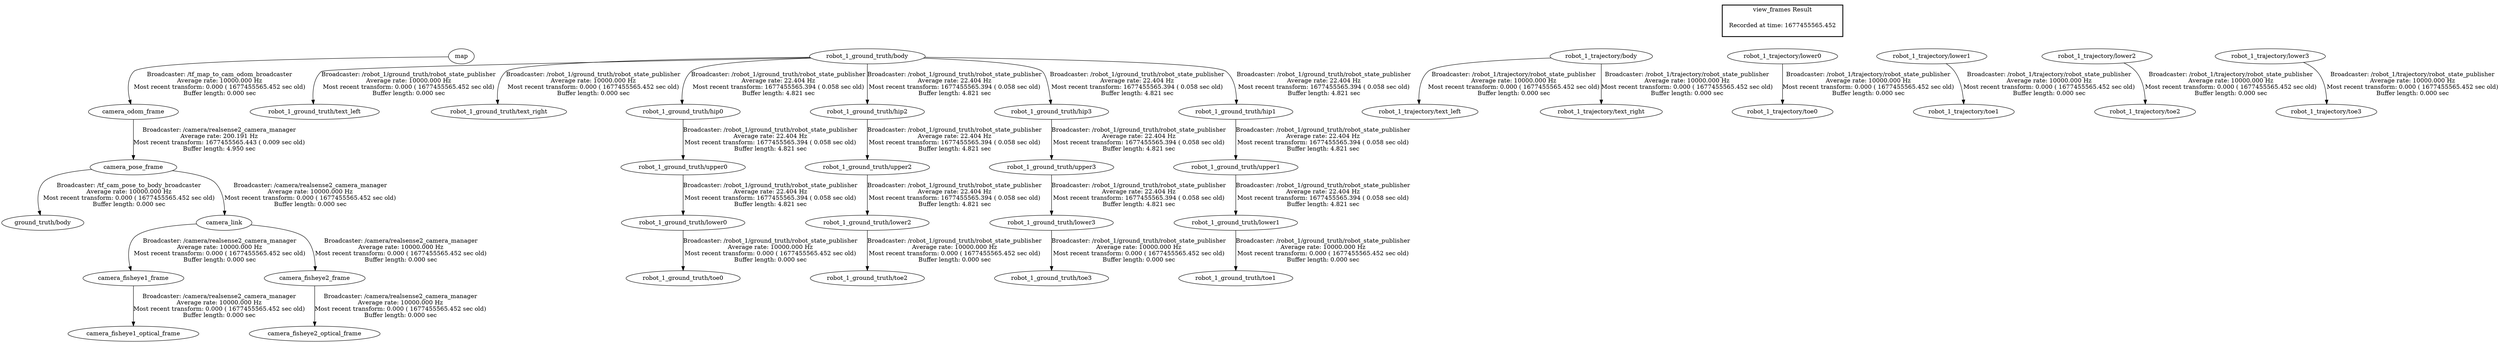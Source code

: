 digraph G {
"camera_odom_frame" -> "camera_pose_frame"[label="Broadcaster: /camera/realsense2_camera_manager\nAverage rate: 200.191 Hz\nMost recent transform: 1677455565.443 ( 0.009 sec old)\nBuffer length: 4.950 sec\n"];
"map" -> "camera_odom_frame"[label="Broadcaster: /tf_map_to_cam_odom_broadcaster\nAverage rate: 10000.000 Hz\nMost recent transform: 0.000 ( 1677455565.452 sec old)\nBuffer length: 0.000 sec\n"];
"camera_pose_frame" -> "ground_truth/body"[label="Broadcaster: /tf_cam_pose_to_body_broadcaster\nAverage rate: 10000.000 Hz\nMost recent transform: 0.000 ( 1677455565.452 sec old)\nBuffer length: 0.000 sec\n"];
"camera_link" -> "camera_fisheye1_frame"[label="Broadcaster: /camera/realsense2_camera_manager\nAverage rate: 10000.000 Hz\nMost recent transform: 0.000 ( 1677455565.452 sec old)\nBuffer length: 0.000 sec\n"];
"camera_pose_frame" -> "camera_link"[label="Broadcaster: /camera/realsense2_camera_manager\nAverage rate: 10000.000 Hz\nMost recent transform: 0.000 ( 1677455565.452 sec old)\nBuffer length: 0.000 sec\n"];
"camera_fisheye1_frame" -> "camera_fisheye1_optical_frame"[label="Broadcaster: /camera/realsense2_camera_manager\nAverage rate: 10000.000 Hz\nMost recent transform: 0.000 ( 1677455565.452 sec old)\nBuffer length: 0.000 sec\n"];
"camera_link" -> "camera_fisheye2_frame"[label="Broadcaster: /camera/realsense2_camera_manager\nAverage rate: 10000.000 Hz\nMost recent transform: 0.000 ( 1677455565.452 sec old)\nBuffer length: 0.000 sec\n"];
"camera_fisheye2_frame" -> "camera_fisheye2_optical_frame"[label="Broadcaster: /camera/realsense2_camera_manager\nAverage rate: 10000.000 Hz\nMost recent transform: 0.000 ( 1677455565.452 sec old)\nBuffer length: 0.000 sec\n"];
"robot_1_ground_truth/body" -> "robot_1_ground_truth/text_left"[label="Broadcaster: /robot_1/ground_truth/robot_state_publisher\nAverage rate: 10000.000 Hz\nMost recent transform: 0.000 ( 1677455565.452 sec old)\nBuffer length: 0.000 sec\n"];
"robot_1_ground_truth/body" -> "robot_1_ground_truth/text_right"[label="Broadcaster: /robot_1/ground_truth/robot_state_publisher\nAverage rate: 10000.000 Hz\nMost recent transform: 0.000 ( 1677455565.452 sec old)\nBuffer length: 0.000 sec\n"];
"robot_1_ground_truth/lower0" -> "robot_1_ground_truth/toe0"[label="Broadcaster: /robot_1/ground_truth/robot_state_publisher\nAverage rate: 10000.000 Hz\nMost recent transform: 0.000 ( 1677455565.452 sec old)\nBuffer length: 0.000 sec\n"];
"robot_1_ground_truth/upper0" -> "robot_1_ground_truth/lower0"[label="Broadcaster: /robot_1/ground_truth/robot_state_publisher\nAverage rate: 22.404 Hz\nMost recent transform: 1677455565.394 ( 0.058 sec old)\nBuffer length: 4.821 sec\n"];
"robot_1_ground_truth/lower1" -> "robot_1_ground_truth/toe1"[label="Broadcaster: /robot_1/ground_truth/robot_state_publisher\nAverage rate: 10000.000 Hz\nMost recent transform: 0.000 ( 1677455565.452 sec old)\nBuffer length: 0.000 sec\n"];
"robot_1_ground_truth/upper1" -> "robot_1_ground_truth/lower1"[label="Broadcaster: /robot_1/ground_truth/robot_state_publisher\nAverage rate: 22.404 Hz\nMost recent transform: 1677455565.394 ( 0.058 sec old)\nBuffer length: 4.821 sec\n"];
"robot_1_ground_truth/lower2" -> "robot_1_ground_truth/toe2"[label="Broadcaster: /robot_1/ground_truth/robot_state_publisher\nAverage rate: 10000.000 Hz\nMost recent transform: 0.000 ( 1677455565.452 sec old)\nBuffer length: 0.000 sec\n"];
"robot_1_ground_truth/upper2" -> "robot_1_ground_truth/lower2"[label="Broadcaster: /robot_1/ground_truth/robot_state_publisher\nAverage rate: 22.404 Hz\nMost recent transform: 1677455565.394 ( 0.058 sec old)\nBuffer length: 4.821 sec\n"];
"robot_1_ground_truth/lower3" -> "robot_1_ground_truth/toe3"[label="Broadcaster: /robot_1/ground_truth/robot_state_publisher\nAverage rate: 10000.000 Hz\nMost recent transform: 0.000 ( 1677455565.452 sec old)\nBuffer length: 0.000 sec\n"];
"robot_1_ground_truth/upper3" -> "robot_1_ground_truth/lower3"[label="Broadcaster: /robot_1/ground_truth/robot_state_publisher\nAverage rate: 22.404 Hz\nMost recent transform: 1677455565.394 ( 0.058 sec old)\nBuffer length: 4.821 sec\n"];
"robot_1_ground_truth/hip0" -> "robot_1_ground_truth/upper0"[label="Broadcaster: /robot_1/ground_truth/robot_state_publisher\nAverage rate: 22.404 Hz\nMost recent transform: 1677455565.394 ( 0.058 sec old)\nBuffer length: 4.821 sec\n"];
"robot_1_ground_truth/body" -> "robot_1_ground_truth/hip0"[label="Broadcaster: /robot_1/ground_truth/robot_state_publisher\nAverage rate: 22.404 Hz\nMost recent transform: 1677455565.394 ( 0.058 sec old)\nBuffer length: 4.821 sec\n"];
"robot_1_ground_truth/body" -> "robot_1_ground_truth/hip2"[label="Broadcaster: /robot_1/ground_truth/robot_state_publisher\nAverage rate: 22.404 Hz\nMost recent transform: 1677455565.394 ( 0.058 sec old)\nBuffer length: 4.821 sec\n"];
"robot_1_ground_truth/body" -> "robot_1_ground_truth/hip3"[label="Broadcaster: /robot_1/ground_truth/robot_state_publisher\nAverage rate: 22.404 Hz\nMost recent transform: 1677455565.394 ( 0.058 sec old)\nBuffer length: 4.821 sec\n"];
"robot_1_ground_truth/hip1" -> "robot_1_ground_truth/upper1"[label="Broadcaster: /robot_1/ground_truth/robot_state_publisher\nAverage rate: 22.404 Hz\nMost recent transform: 1677455565.394 ( 0.058 sec old)\nBuffer length: 4.821 sec\n"];
"robot_1_ground_truth/body" -> "robot_1_ground_truth/hip1"[label="Broadcaster: /robot_1/ground_truth/robot_state_publisher\nAverage rate: 22.404 Hz\nMost recent transform: 1677455565.394 ( 0.058 sec old)\nBuffer length: 4.821 sec\n"];
"robot_1_ground_truth/hip2" -> "robot_1_ground_truth/upper2"[label="Broadcaster: /robot_1/ground_truth/robot_state_publisher\nAverage rate: 22.404 Hz\nMost recent transform: 1677455565.394 ( 0.058 sec old)\nBuffer length: 4.821 sec\n"];
"robot_1_ground_truth/hip3" -> "robot_1_ground_truth/upper3"[label="Broadcaster: /robot_1/ground_truth/robot_state_publisher\nAverage rate: 22.404 Hz\nMost recent transform: 1677455565.394 ( 0.058 sec old)\nBuffer length: 4.821 sec\n"];
"robot_1_trajectory/body" -> "robot_1_trajectory/text_left"[label="Broadcaster: /robot_1/trajectory/robot_state_publisher\nAverage rate: 10000.000 Hz\nMost recent transform: 0.000 ( 1677455565.452 sec old)\nBuffer length: 0.000 sec\n"];
"robot_1_trajectory/body" -> "robot_1_trajectory/text_right"[label="Broadcaster: /robot_1/trajectory/robot_state_publisher\nAverage rate: 10000.000 Hz\nMost recent transform: 0.000 ( 1677455565.452 sec old)\nBuffer length: 0.000 sec\n"];
"robot_1_trajectory/lower0" -> "robot_1_trajectory/toe0"[label="Broadcaster: /robot_1/trajectory/robot_state_publisher\nAverage rate: 10000.000 Hz\nMost recent transform: 0.000 ( 1677455565.452 sec old)\nBuffer length: 0.000 sec\n"];
"robot_1_trajectory/lower1" -> "robot_1_trajectory/toe1"[label="Broadcaster: /robot_1/trajectory/robot_state_publisher\nAverage rate: 10000.000 Hz\nMost recent transform: 0.000 ( 1677455565.452 sec old)\nBuffer length: 0.000 sec\n"];
"robot_1_trajectory/lower2" -> "robot_1_trajectory/toe2"[label="Broadcaster: /robot_1/trajectory/robot_state_publisher\nAverage rate: 10000.000 Hz\nMost recent transform: 0.000 ( 1677455565.452 sec old)\nBuffer length: 0.000 sec\n"];
"robot_1_trajectory/lower3" -> "robot_1_trajectory/toe3"[label="Broadcaster: /robot_1/trajectory/robot_state_publisher\nAverage rate: 10000.000 Hz\nMost recent transform: 0.000 ( 1677455565.452 sec old)\nBuffer length: 0.000 sec\n"];
edge [style=invis];
 subgraph cluster_legend { style=bold; color=black; label ="view_frames Result";
"Recorded at time: 1677455565.452"[ shape=plaintext ] ;
 }->"map";
edge [style=invis];
 subgraph cluster_legend { style=bold; color=black; label ="view_frames Result";
"Recorded at time: 1677455565.452"[ shape=plaintext ] ;
 }->"robot_1_ground_truth/body";
edge [style=invis];
 subgraph cluster_legend { style=bold; color=black; label ="view_frames Result";
"Recorded at time: 1677455565.452"[ shape=plaintext ] ;
 }->"robot_1_trajectory/body";
edge [style=invis];
 subgraph cluster_legend { style=bold; color=black; label ="view_frames Result";
"Recorded at time: 1677455565.452"[ shape=plaintext ] ;
 }->"robot_1_trajectory/lower0";
edge [style=invis];
 subgraph cluster_legend { style=bold; color=black; label ="view_frames Result";
"Recorded at time: 1677455565.452"[ shape=plaintext ] ;
 }->"robot_1_trajectory/lower1";
edge [style=invis];
 subgraph cluster_legend { style=bold; color=black; label ="view_frames Result";
"Recorded at time: 1677455565.452"[ shape=plaintext ] ;
 }->"robot_1_trajectory/lower2";
edge [style=invis];
 subgraph cluster_legend { style=bold; color=black; label ="view_frames Result";
"Recorded at time: 1677455565.452"[ shape=plaintext ] ;
 }->"robot_1_trajectory/lower3";
}